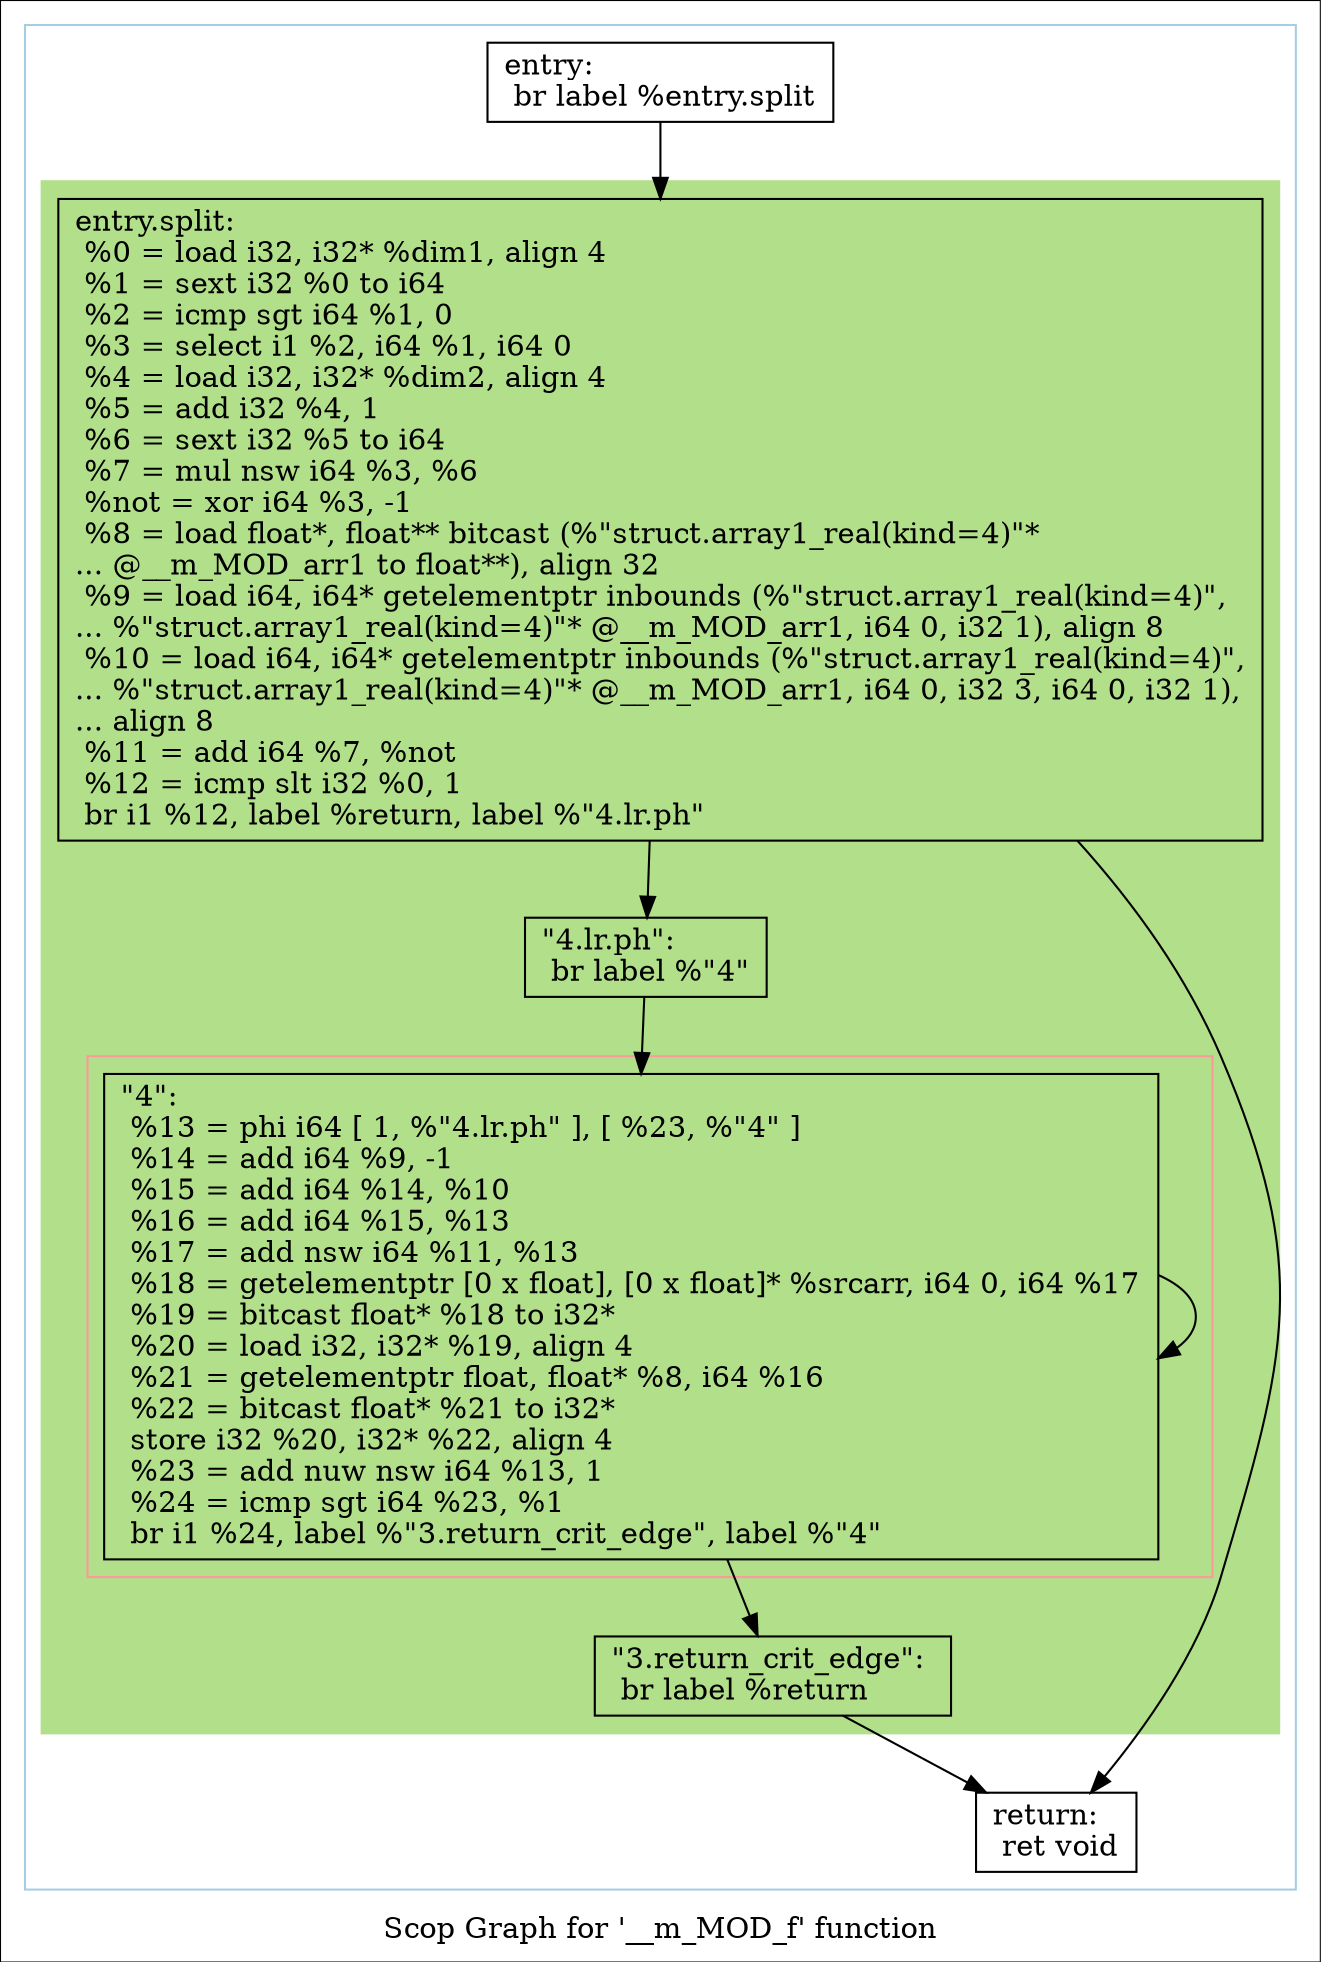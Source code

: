 digraph "Scop Graph for '__m_MOD_f' function" {
	label="Scop Graph for '__m_MOD_f' function";

	Node0xabd400 [shape=record,label="{entry:\l  br label %entry.split\l}"];
	Node0xabd400 -> Node0xabfc30;
	Node0xabfc30 [shape=record,label="{entry.split:                                      \l  %0 = load i32, i32* %dim1, align 4\l  %1 = sext i32 %0 to i64\l  %2 = icmp sgt i64 %1, 0\l  %3 = select i1 %2, i64 %1, i64 0\l  %4 = load i32, i32* %dim2, align 4\l  %5 = add i32 %4, 1\l  %6 = sext i32 %5 to i64\l  %7 = mul nsw i64 %3, %6\l  %not = xor i64 %3, -1\l  %8 = load float*, float** bitcast (%\"struct.array1_real(kind=4)\"*\l... @__m_MOD_arr1 to float**), align 32\l  %9 = load i64, i64* getelementptr inbounds (%\"struct.array1_real(kind=4)\",\l... %\"struct.array1_real(kind=4)\"* @__m_MOD_arr1, i64 0, i32 1), align 8\l  %10 = load i64, i64* getelementptr inbounds (%\"struct.array1_real(kind=4)\",\l... %\"struct.array1_real(kind=4)\"* @__m_MOD_arr1, i64 0, i32 3, i64 0, i32 1),\l... align 8\l  %11 = add i64 %7, %not\l  %12 = icmp slt i32 %0, 1\l  br i1 %12, label %return, label %\"4.lr.ph\"\l}"];
	Node0xabfc30 -> Node0xae78f0;
	Node0xabfc30 -> Node0xac0330;
	Node0xae78f0 [shape=record,label="{return:                                           \l  ret void\l}"];
	Node0xac0330 [shape=record,label="{\"4.lr.ph\":                                        \l  br label %\"4\"\l}"];
	Node0xac0330 -> Node0xacd1d0;
	Node0xacd1d0 [shape=record,label="{\"4\":                                              \l  %13 = phi i64 [ 1, %\"4.lr.ph\" ], [ %23, %\"4\" ]\l  %14 = add i64 %9, -1\l  %15 = add i64 %14, %10\l  %16 = add i64 %15, %13\l  %17 = add nsw i64 %11, %13\l  %18 = getelementptr [0 x float], [0 x float]* %srcarr, i64 0, i64 %17\l  %19 = bitcast float* %18 to i32*\l  %20 = load i32, i32* %19, align 4\l  %21 = getelementptr float, float* %8, i64 %16\l  %22 = bitcast float* %21 to i32*\l  store i32 %20, i32* %22, align 4\l  %23 = add nuw nsw i64 %13, 1\l  %24 = icmp sgt i64 %23, %1\l  br i1 %24, label %\"3.return_crit_edge\", label %\"4\"\l}"];
	Node0xacd1d0 -> Node0xabdab0;
	Node0xacd1d0 -> Node0xacd1d0[constraint=false];
	Node0xabdab0 [shape=record,label="{\"3.return_crit_edge\":                             \l  br label %return\l}"];
	Node0xabdab0 -> Node0xae78f0;
	colorscheme = "paired12"
        subgraph cluster_0xaccff0 {
          label = "";
          style = solid;
          color = 1
          subgraph cluster_0xace190 {
            label = "";
            style = filled;
            color = 3            subgraph cluster_0xacdd00 {
              label = "";
              style = solid;
              color = 5
              Node0xacd1d0;
            }
            Node0xabfc30;
            Node0xac0330;
            Node0xabdab0;
          }
          Node0xabd400;
          Node0xae78f0;
        }
}
